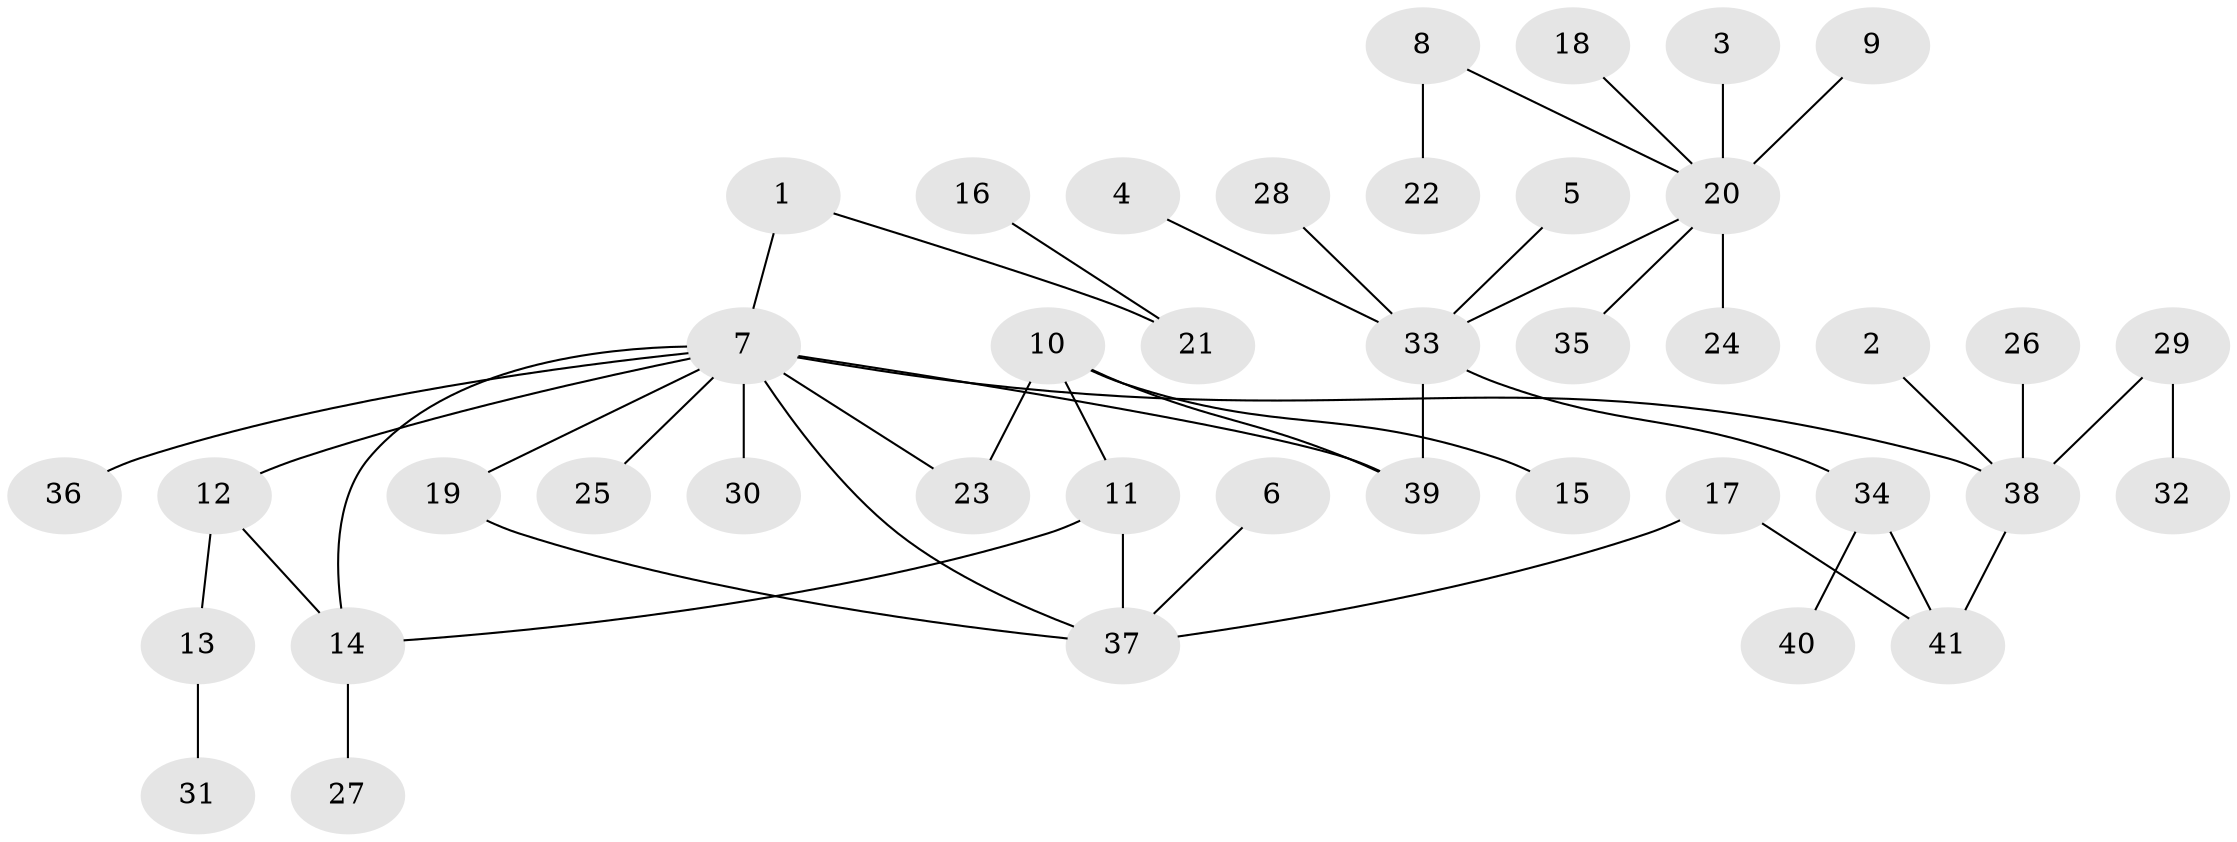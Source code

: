 // original degree distribution, {5: 0.037037037037037035, 13: 0.012345679012345678, 10: 0.012345679012345678, 8: 0.012345679012345678, 2: 0.20987654320987653, 7: 0.024691358024691357, 3: 0.14814814814814814, 1: 0.5185185185185185, 4: 0.024691358024691357}
// Generated by graph-tools (version 1.1) at 2025/01/03/09/25 03:01:39]
// undirected, 41 vertices, 47 edges
graph export_dot {
graph [start="1"]
  node [color=gray90,style=filled];
  1;
  2;
  3;
  4;
  5;
  6;
  7;
  8;
  9;
  10;
  11;
  12;
  13;
  14;
  15;
  16;
  17;
  18;
  19;
  20;
  21;
  22;
  23;
  24;
  25;
  26;
  27;
  28;
  29;
  30;
  31;
  32;
  33;
  34;
  35;
  36;
  37;
  38;
  39;
  40;
  41;
  1 -- 7 [weight=1.0];
  1 -- 21 [weight=1.0];
  2 -- 38 [weight=1.0];
  3 -- 20 [weight=1.0];
  4 -- 33 [weight=1.0];
  5 -- 33 [weight=1.0];
  6 -- 37 [weight=1.0];
  7 -- 12 [weight=1.0];
  7 -- 14 [weight=1.0];
  7 -- 19 [weight=1.0];
  7 -- 23 [weight=1.0];
  7 -- 25 [weight=1.0];
  7 -- 30 [weight=1.0];
  7 -- 36 [weight=1.0];
  7 -- 37 [weight=1.0];
  7 -- 38 [weight=1.0];
  7 -- 39 [weight=1.0];
  8 -- 20 [weight=1.0];
  8 -- 22 [weight=1.0];
  9 -- 20 [weight=1.0];
  10 -- 11 [weight=1.0];
  10 -- 15 [weight=1.0];
  10 -- 23 [weight=1.0];
  10 -- 39 [weight=1.0];
  11 -- 14 [weight=1.0];
  11 -- 37 [weight=1.0];
  12 -- 13 [weight=1.0];
  12 -- 14 [weight=1.0];
  13 -- 31 [weight=1.0];
  14 -- 27 [weight=1.0];
  16 -- 21 [weight=1.0];
  17 -- 37 [weight=1.0];
  17 -- 41 [weight=1.0];
  18 -- 20 [weight=1.0];
  19 -- 37 [weight=1.0];
  20 -- 24 [weight=1.0];
  20 -- 33 [weight=1.0];
  20 -- 35 [weight=1.0];
  26 -- 38 [weight=1.0];
  28 -- 33 [weight=1.0];
  29 -- 32 [weight=1.0];
  29 -- 38 [weight=2.0];
  33 -- 34 [weight=1.0];
  33 -- 39 [weight=2.0];
  34 -- 40 [weight=1.0];
  34 -- 41 [weight=1.0];
  38 -- 41 [weight=1.0];
}
